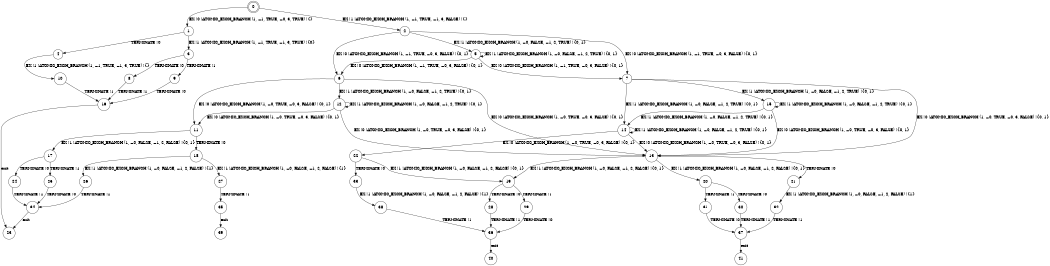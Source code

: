 digraph BCG {
size = "7, 10.5";
center = TRUE;
node [shape = circle];
0 [peripheries = 2];
0 -> 1 [label = "EX !0 !ATOMIC_EXCH_BRANCH (1, +1, TRUE, +0, 3, TRUE) !{}"];
0 -> 2 [label = "EX !1 !ATOMIC_EXCH_BRANCH (1, +1, TRUE, +1, 3, FALSE) !{}"];
1 -> 3 [label = "EX !1 !ATOMIC_EXCH_BRANCH (1, +1, TRUE, +1, 3, TRUE) !{0}"];
1 -> 4 [label = "TERMINATE !0"];
2 -> 5 [label = "EX !1 !ATOMIC_EXCH_BRANCH (1, +0, FALSE, +1, 2, TRUE) !{0, 1}"];
2 -> 6 [label = "EX !0 !ATOMIC_EXCH_BRANCH (1, +1, TRUE, +0, 3, FALSE) !{0, 1}"];
2 -> 7 [label = "EX !0 !ATOMIC_EXCH_BRANCH (1, +1, TRUE, +0, 3, FALSE) !{0, 1}"];
3 -> 8 [label = "TERMINATE !0"];
3 -> 9 [label = "TERMINATE !1"];
4 -> 10 [label = "EX !1 !ATOMIC_EXCH_BRANCH (1, +1, TRUE, +1, 3, TRUE) !{}"];
5 -> 5 [label = "EX !1 !ATOMIC_EXCH_BRANCH (1, +0, FALSE, +1, 2, TRUE) !{0, 1}"];
5 -> 6 [label = "EX !0 !ATOMIC_EXCH_BRANCH (1, +1, TRUE, +0, 3, FALSE) !{0, 1}"];
5 -> 7 [label = "EX !0 !ATOMIC_EXCH_BRANCH (1, +1, TRUE, +0, 3, FALSE) !{0, 1}"];
6 -> 11 [label = "EX !0 !ATOMIC_EXCH_BRANCH (1, +0, TRUE, +0, 3, FALSE) !{0, 1}"];
6 -> 12 [label = "EX !1 !ATOMIC_EXCH_BRANCH (1, +0, FALSE, +1, 2, TRUE) !{0, 1}"];
6 -> 13 [label = "EX !0 !ATOMIC_EXCH_BRANCH (1, +0, TRUE, +0, 3, FALSE) !{0, 1}"];
7 -> 14 [label = "EX !1 !ATOMIC_EXCH_BRANCH (1, +0, FALSE, +1, 2, TRUE) !{0, 1}"];
7 -> 13 [label = "EX !0 !ATOMIC_EXCH_BRANCH (1, +0, TRUE, +0, 3, FALSE) !{0, 1}"];
7 -> 15 [label = "EX !1 !ATOMIC_EXCH_BRANCH (1, +0, FALSE, +1, 2, TRUE) !{0, 1}"];
8 -> 16 [label = "TERMINATE !1"];
9 -> 16 [label = "TERMINATE !0"];
10 -> 16 [label = "TERMINATE !1"];
11 -> 17 [label = "EX !1 !ATOMIC_EXCH_BRANCH (1, +0, FALSE, +1, 2, FALSE) !{0, 1}"];
11 -> 18 [label = "TERMINATE !0"];
12 -> 11 [label = "EX !0 !ATOMIC_EXCH_BRANCH (1, +0, TRUE, +0, 3, FALSE) !{0, 1}"];
12 -> 12 [label = "EX !1 !ATOMIC_EXCH_BRANCH (1, +0, FALSE, +1, 2, TRUE) !{0, 1}"];
12 -> 13 [label = "EX !0 !ATOMIC_EXCH_BRANCH (1, +0, TRUE, +0, 3, FALSE) !{0, 1}"];
13 -> 19 [label = "EX !1 !ATOMIC_EXCH_BRANCH (1, +0, FALSE, +1, 2, FALSE) !{0, 1}"];
13 -> 20 [label = "EX !1 !ATOMIC_EXCH_BRANCH (1, +0, FALSE, +1, 2, FALSE) !{0, 1}"];
13 -> 21 [label = "TERMINATE !0"];
14 -> 22 [label = "EX !0 !ATOMIC_EXCH_BRANCH (1, +0, TRUE, +0, 3, FALSE) !{0, 1}"];
14 -> 14 [label = "EX !1 !ATOMIC_EXCH_BRANCH (1, +0, FALSE, +1, 2, TRUE) !{0, 1}"];
14 -> 13 [label = "EX !0 !ATOMIC_EXCH_BRANCH (1, +0, TRUE, +0, 3, FALSE) !{0, 1}"];
15 -> 14 [label = "EX !1 !ATOMIC_EXCH_BRANCH (1, +0, FALSE, +1, 2, TRUE) !{0, 1}"];
15 -> 13 [label = "EX !0 !ATOMIC_EXCH_BRANCH (1, +0, TRUE, +0, 3, FALSE) !{0, 1}"];
15 -> 15 [label = "EX !1 !ATOMIC_EXCH_BRANCH (1, +0, FALSE, +1, 2, TRUE) !{0, 1}"];
16 -> 23 [label = "exit"];
17 -> 24 [label = "TERMINATE !0"];
17 -> 25 [label = "TERMINATE !1"];
18 -> 26 [label = "EX !1 !ATOMIC_EXCH_BRANCH (1, +0, FALSE, +1, 2, FALSE) !{1}"];
18 -> 27 [label = "EX !1 !ATOMIC_EXCH_BRANCH (1, +0, FALSE, +1, 2, FALSE) !{1}"];
19 -> 28 [label = "TERMINATE !0"];
19 -> 29 [label = "TERMINATE !1"];
20 -> 30 [label = "TERMINATE !0"];
20 -> 31 [label = "TERMINATE !1"];
21 -> 32 [label = "EX !1 !ATOMIC_EXCH_BRANCH (1, +0, FALSE, +1, 2, FALSE) !{1}"];
22 -> 19 [label = "EX !1 !ATOMIC_EXCH_BRANCH (1, +0, FALSE, +1, 2, FALSE) !{0, 1}"];
22 -> 33 [label = "TERMINATE !0"];
24 -> 34 [label = "TERMINATE !1"];
25 -> 34 [label = "TERMINATE !0"];
26 -> 34 [label = "TERMINATE !1"];
27 -> 35 [label = "TERMINATE !1"];
28 -> 36 [label = "TERMINATE !1"];
29 -> 36 [label = "TERMINATE !0"];
30 -> 37 [label = "TERMINATE !1"];
31 -> 37 [label = "TERMINATE !0"];
32 -> 37 [label = "TERMINATE !1"];
33 -> 38 [label = "EX !1 !ATOMIC_EXCH_BRANCH (1, +0, FALSE, +1, 2, FALSE) !{1}"];
34 -> 23 [label = "exit"];
35 -> 39 [label = "exit"];
36 -> 40 [label = "exit"];
37 -> 41 [label = "exit"];
38 -> 36 [label = "TERMINATE !1"];
}
